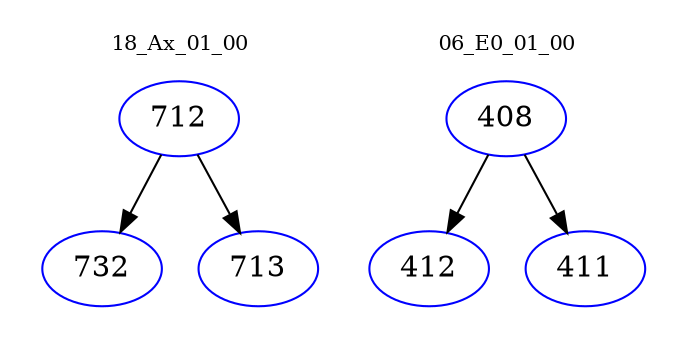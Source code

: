 digraph{
subgraph cluster_0 {
color = white
label = "18_Ax_01_00";
fontsize=10;
T0_712 [label="712", color="blue"]
T0_712 -> T0_732 [color="black"]
T0_732 [label="732", color="blue"]
T0_712 -> T0_713 [color="black"]
T0_713 [label="713", color="blue"]
}
subgraph cluster_1 {
color = white
label = "06_E0_01_00";
fontsize=10;
T1_408 [label="408", color="blue"]
T1_408 -> T1_412 [color="black"]
T1_412 [label="412", color="blue"]
T1_408 -> T1_411 [color="black"]
T1_411 [label="411", color="blue"]
}
}

